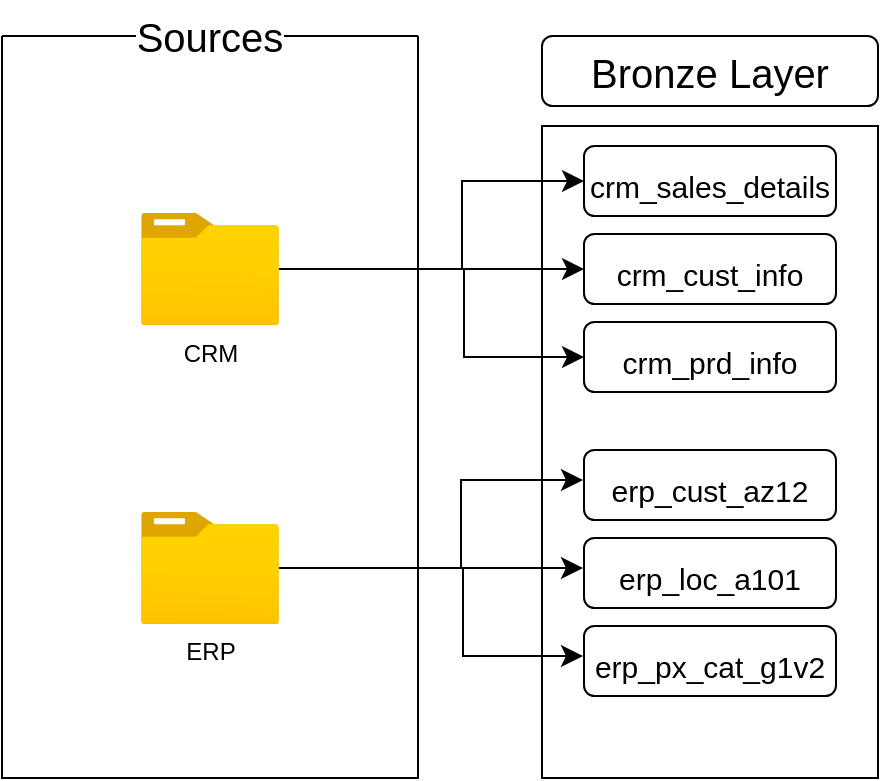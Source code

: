 <mxfile version="28.0.4">
  <diagram name="Page-1" id="ZxO8sDHKUuXB0Rg8vRYc">
    <mxGraphModel dx="1105" dy="1250" grid="0" gridSize="10" guides="1" tooltips="1" connect="1" arrows="1" fold="1" page="0" pageScale="1" pageWidth="850" pageHeight="1100" math="0" shadow="0">
      <root>
        <mxCell id="0" />
        <mxCell id="1" parent="0" />
        <mxCell id="6Inf0ICYKbtsgt9ySEmt-7" value="" style="rounded=0;whiteSpace=wrap;html=1;glass=0;" vertex="1" parent="1">
          <mxGeometry x="143" y="-68" width="168" height="326" as="geometry" />
        </mxCell>
        <mxCell id="6Inf0ICYKbtsgt9ySEmt-1" value="" style="swimlane;startSize=0;" vertex="1" parent="1">
          <mxGeometry x="-127" y="-113" width="208" height="371" as="geometry" />
        </mxCell>
        <mxCell id="6Inf0ICYKbtsgt9ySEmt-4" value="CRM&lt;div&gt;&lt;br&gt;&lt;/div&gt;" style="image;aspect=fixed;html=1;points=[];align=center;fontSize=12;image=img/lib/azure2/general/Folder_Blank.svg;" vertex="1" parent="6Inf0ICYKbtsgt9ySEmt-1">
          <mxGeometry x="69.5" y="88.5" width="69" height="56.0" as="geometry" />
        </mxCell>
        <mxCell id="6Inf0ICYKbtsgt9ySEmt-5" value="&lt;div&gt;ERP&lt;/div&gt;&lt;div&gt;&lt;br&gt;&lt;/div&gt;" style="image;aspect=fixed;html=1;points=[];align=center;fontSize=12;image=img/lib/azure2/general/Folder_Blank.svg;" vertex="1" parent="6Inf0ICYKbtsgt9ySEmt-1">
          <mxGeometry x="69.5" y="238" width="69" height="56.0" as="geometry" />
        </mxCell>
        <mxCell id="6Inf0ICYKbtsgt9ySEmt-24" style="edgeStyle=none;curved=1;rounded=0;orthogonalLoop=1;jettySize=auto;html=1;entryX=0;entryY=0.5;entryDx=0;entryDy=0;fontSize=12;startSize=8;endSize=8;" edge="1" parent="6Inf0ICYKbtsgt9ySEmt-1">
          <mxGeometry relative="1" as="geometry">
            <mxPoint x="138.5" y="266" as="sourcePoint" />
            <mxPoint x="290.5" y="266" as="targetPoint" />
          </mxGeometry>
        </mxCell>
        <mxCell id="6Inf0ICYKbtsgt9ySEmt-25" style="edgeStyle=orthogonalEdgeStyle;rounded=0;orthogonalLoop=1;jettySize=auto;html=1;entryX=0;entryY=0.5;entryDx=0;entryDy=0;fontSize=12;startSize=8;endSize=8;" edge="1" parent="6Inf0ICYKbtsgt9ySEmt-1">
          <mxGeometry relative="1" as="geometry">
            <mxPoint x="138.5" y="266" as="sourcePoint" />
            <mxPoint x="290.5" y="222" as="targetPoint" />
            <Array as="points">
              <mxPoint x="229.5" y="266" />
              <mxPoint x="229.5" y="222" />
            </Array>
          </mxGeometry>
        </mxCell>
        <mxCell id="6Inf0ICYKbtsgt9ySEmt-26" style="edgeStyle=orthogonalEdgeStyle;rounded=0;orthogonalLoop=1;jettySize=auto;html=1;entryX=0;entryY=0.5;entryDx=0;entryDy=0;fontSize=12;startSize=8;endSize=8;" edge="1" parent="6Inf0ICYKbtsgt9ySEmt-1">
          <mxGeometry relative="1" as="geometry">
            <mxPoint x="138.5" y="266" as="sourcePoint" />
            <mxPoint x="290.5" y="310" as="targetPoint" />
            <Array as="points">
              <mxPoint x="230.5" y="266" />
              <mxPoint x="230.5" y="310" />
            </Array>
          </mxGeometry>
        </mxCell>
        <mxCell id="6Inf0ICYKbtsgt9ySEmt-6" value="Bronze Layer" style="rounded=1;whiteSpace=wrap;html=1;fontSize=20;" vertex="1" parent="1">
          <mxGeometry x="143" y="-113" width="168" height="35" as="geometry" />
        </mxCell>
        <mxCell id="6Inf0ICYKbtsgt9ySEmt-12" value="&lt;font style=&quot;font-size: 15px;&quot;&gt;crm_sales_details&lt;/font&gt;" style="rounded=1;whiteSpace=wrap;html=1;fontSize=20;verticalAlign=middle;labelPosition=center;verticalLabelPosition=middle;align=center;" vertex="1" parent="1">
          <mxGeometry x="164" y="-58" width="126" height="35" as="geometry" />
        </mxCell>
        <mxCell id="6Inf0ICYKbtsgt9ySEmt-13" value="&lt;font style=&quot;font-size: 20px;&quot;&gt;Sources&lt;/font&gt;" style="rounded=0;whiteSpace=wrap;html=1;glass=1;strokeColor=none;" vertex="1" parent="1">
          <mxGeometry x="-60" y="-131" width="74" height="35" as="geometry" />
        </mxCell>
        <mxCell id="6Inf0ICYKbtsgt9ySEmt-14" value="&lt;font style=&quot;font-size: 15px;&quot;&gt;crm_prd_info&lt;/font&gt;" style="rounded=1;whiteSpace=wrap;html=1;fontSize=20;verticalAlign=middle;labelPosition=center;verticalLabelPosition=middle;align=center;" vertex="1" parent="1">
          <mxGeometry x="164" y="30" width="126" height="35" as="geometry" />
        </mxCell>
        <mxCell id="6Inf0ICYKbtsgt9ySEmt-15" value="&lt;font style=&quot;font-size: 15px;&quot;&gt;crm_cust_info&lt;/font&gt;" style="rounded=1;whiteSpace=wrap;html=1;fontSize=20;verticalAlign=middle;labelPosition=center;verticalLabelPosition=middle;align=center;" vertex="1" parent="1">
          <mxGeometry x="164" y="-14" width="126" height="35" as="geometry" />
        </mxCell>
        <mxCell id="6Inf0ICYKbtsgt9ySEmt-16" style="edgeStyle=none;curved=1;rounded=0;orthogonalLoop=1;jettySize=auto;html=1;exitX=0.75;exitY=0;exitDx=0;exitDy=0;fontSize=12;startSize=8;endSize=8;" edge="1" parent="1" source="6Inf0ICYKbtsgt9ySEmt-14" target="6Inf0ICYKbtsgt9ySEmt-14">
          <mxGeometry relative="1" as="geometry" />
        </mxCell>
        <mxCell id="6Inf0ICYKbtsgt9ySEmt-17" value="&lt;span style=&quot;font-size: 15px;&quot;&gt;erp_cust_az12&lt;/span&gt;" style="rounded=1;whiteSpace=wrap;html=1;fontSize=20;verticalAlign=middle;labelPosition=center;verticalLabelPosition=middle;align=center;" vertex="1" parent="1">
          <mxGeometry x="164" y="94" width="126" height="35" as="geometry" />
        </mxCell>
        <mxCell id="6Inf0ICYKbtsgt9ySEmt-18" value="&lt;font style=&quot;font-size: 15px;&quot;&gt;erp_px_cat_g1v2&lt;/font&gt;" style="rounded=1;whiteSpace=wrap;html=1;fontSize=20;verticalAlign=middle;labelPosition=center;verticalLabelPosition=middle;align=center;" vertex="1" parent="1">
          <mxGeometry x="164" y="182" width="126" height="35" as="geometry" />
        </mxCell>
        <mxCell id="6Inf0ICYKbtsgt9ySEmt-19" value="&lt;font style=&quot;font-size: 15px;&quot;&gt;erp_loc_a101&lt;/font&gt;" style="rounded=1;whiteSpace=wrap;html=1;fontSize=20;verticalAlign=middle;labelPosition=center;verticalLabelPosition=middle;align=center;" vertex="1" parent="1">
          <mxGeometry x="164" y="138" width="126" height="35" as="geometry" />
        </mxCell>
        <mxCell id="6Inf0ICYKbtsgt9ySEmt-20" style="edgeStyle=none;curved=1;rounded=0;orthogonalLoop=1;jettySize=auto;html=1;entryX=0;entryY=0.5;entryDx=0;entryDy=0;fontSize=12;startSize=8;endSize=8;" edge="1" parent="1" source="6Inf0ICYKbtsgt9ySEmt-4" target="6Inf0ICYKbtsgt9ySEmt-15">
          <mxGeometry relative="1" as="geometry" />
        </mxCell>
        <mxCell id="6Inf0ICYKbtsgt9ySEmt-22" style="edgeStyle=orthogonalEdgeStyle;rounded=0;orthogonalLoop=1;jettySize=auto;html=1;entryX=0;entryY=0.5;entryDx=0;entryDy=0;fontSize=12;startSize=8;endSize=8;" edge="1" parent="1" source="6Inf0ICYKbtsgt9ySEmt-4" target="6Inf0ICYKbtsgt9ySEmt-12">
          <mxGeometry relative="1" as="geometry">
            <Array as="points">
              <mxPoint x="103" y="4" />
              <mxPoint x="103" y="-40" />
            </Array>
          </mxGeometry>
        </mxCell>
        <mxCell id="6Inf0ICYKbtsgt9ySEmt-23" style="edgeStyle=orthogonalEdgeStyle;rounded=0;orthogonalLoop=1;jettySize=auto;html=1;entryX=0;entryY=0.5;entryDx=0;entryDy=0;fontSize=12;startSize=8;endSize=8;" edge="1" parent="1" source="6Inf0ICYKbtsgt9ySEmt-4" target="6Inf0ICYKbtsgt9ySEmt-14">
          <mxGeometry relative="1" as="geometry">
            <Array as="points">
              <mxPoint x="104" y="4" />
              <mxPoint x="104" y="48" />
            </Array>
          </mxGeometry>
        </mxCell>
      </root>
    </mxGraphModel>
  </diagram>
</mxfile>
